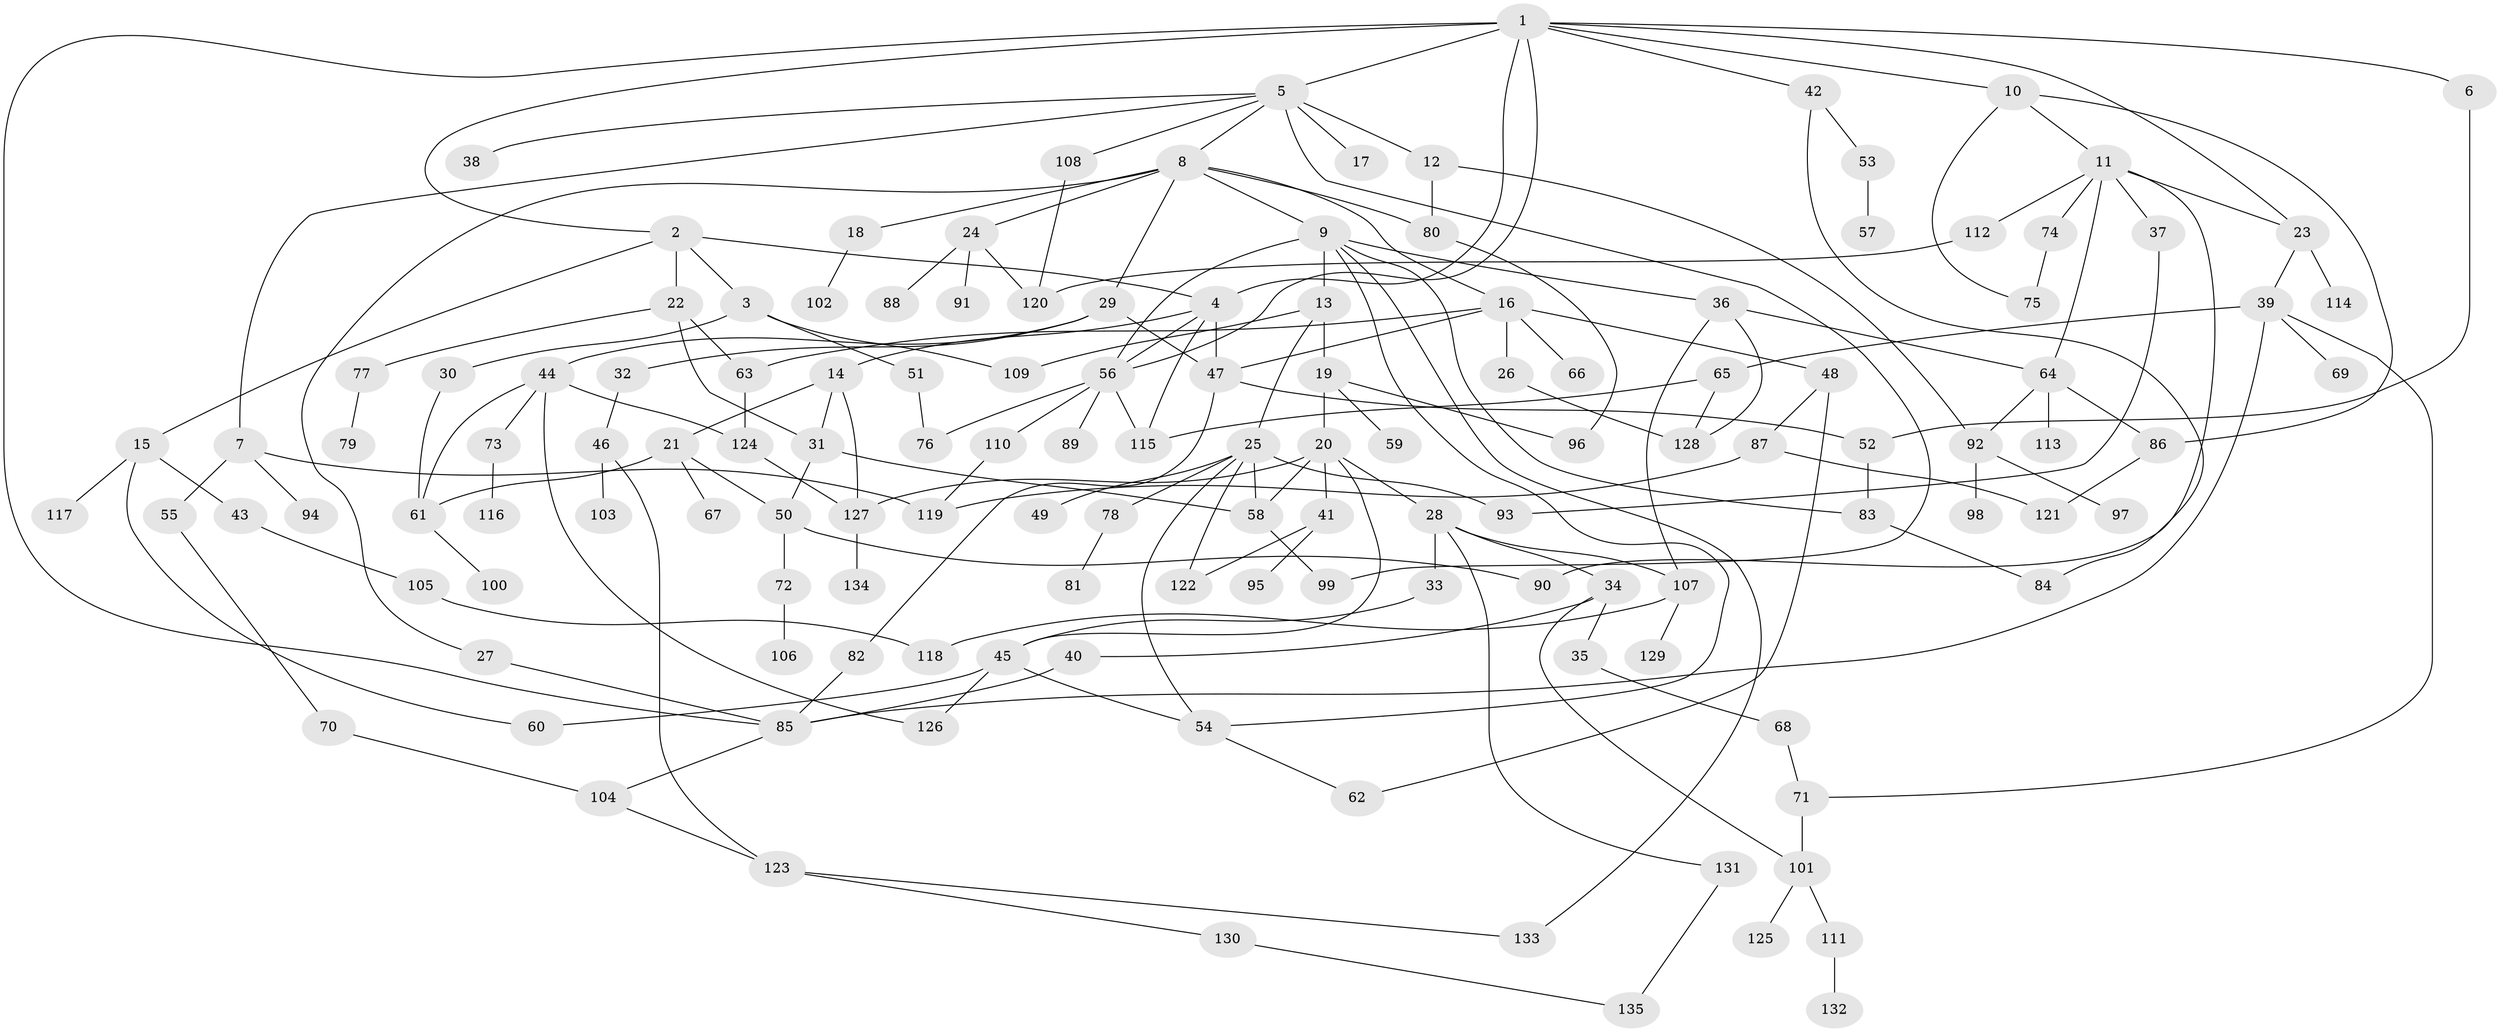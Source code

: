 // coarse degree distribution, {15: 0.010638297872340425, 5: 0.07446808510638298, 4: 0.13829787234042554, 8: 0.010638297872340425, 2: 0.3191489361702128, 9: 0.031914893617021274, 12: 0.010638297872340425, 3: 0.10638297872340426, 1: 0.23404255319148937, 7: 0.031914893617021274, 6: 0.031914893617021274}
// Generated by graph-tools (version 1.1) at 2025/51/02/27/25 19:51:41]
// undirected, 135 vertices, 192 edges
graph export_dot {
graph [start="1"]
  node [color=gray90,style=filled];
  1;
  2;
  3;
  4;
  5;
  6;
  7;
  8;
  9;
  10;
  11;
  12;
  13;
  14;
  15;
  16;
  17;
  18;
  19;
  20;
  21;
  22;
  23;
  24;
  25;
  26;
  27;
  28;
  29;
  30;
  31;
  32;
  33;
  34;
  35;
  36;
  37;
  38;
  39;
  40;
  41;
  42;
  43;
  44;
  45;
  46;
  47;
  48;
  49;
  50;
  51;
  52;
  53;
  54;
  55;
  56;
  57;
  58;
  59;
  60;
  61;
  62;
  63;
  64;
  65;
  66;
  67;
  68;
  69;
  70;
  71;
  72;
  73;
  74;
  75;
  76;
  77;
  78;
  79;
  80;
  81;
  82;
  83;
  84;
  85;
  86;
  87;
  88;
  89;
  90;
  91;
  92;
  93;
  94;
  95;
  96;
  97;
  98;
  99;
  100;
  101;
  102;
  103;
  104;
  105;
  106;
  107;
  108;
  109;
  110;
  111;
  112;
  113;
  114;
  115;
  116;
  117;
  118;
  119;
  120;
  121;
  122;
  123;
  124;
  125;
  126;
  127;
  128;
  129;
  130;
  131;
  132;
  133;
  134;
  135;
  1 -- 2;
  1 -- 5;
  1 -- 6;
  1 -- 10;
  1 -- 42;
  1 -- 56;
  1 -- 23;
  1 -- 85;
  1 -- 4;
  2 -- 3;
  2 -- 4;
  2 -- 15;
  2 -- 22;
  3 -- 30;
  3 -- 51;
  3 -- 109;
  4 -- 14;
  4 -- 47;
  4 -- 115;
  4 -- 56;
  5 -- 7;
  5 -- 8;
  5 -- 12;
  5 -- 17;
  5 -- 38;
  5 -- 108;
  5 -- 99;
  6 -- 52;
  7 -- 55;
  7 -- 94;
  7 -- 119;
  8 -- 9;
  8 -- 16;
  8 -- 18;
  8 -- 24;
  8 -- 27;
  8 -- 29;
  8 -- 80;
  9 -- 13;
  9 -- 36;
  9 -- 54;
  9 -- 56;
  9 -- 83;
  9 -- 133;
  10 -- 11;
  10 -- 75;
  10 -- 86;
  11 -- 23;
  11 -- 37;
  11 -- 74;
  11 -- 90;
  11 -- 112;
  11 -- 64;
  12 -- 92;
  12 -- 80;
  13 -- 19;
  13 -- 25;
  13 -- 109;
  14 -- 21;
  14 -- 31;
  14 -- 127;
  15 -- 43;
  15 -- 60;
  15 -- 117;
  16 -- 26;
  16 -- 48;
  16 -- 63;
  16 -- 66;
  16 -- 47;
  18 -- 102;
  19 -- 20;
  19 -- 59;
  19 -- 96;
  20 -- 28;
  20 -- 41;
  20 -- 58;
  20 -- 127;
  20 -- 45;
  21 -- 50;
  21 -- 67;
  21 -- 61;
  22 -- 77;
  22 -- 31;
  22 -- 63;
  23 -- 39;
  23 -- 114;
  24 -- 88;
  24 -- 91;
  24 -- 120;
  25 -- 49;
  25 -- 78;
  25 -- 93;
  25 -- 54;
  25 -- 122;
  25 -- 58;
  26 -- 128;
  27 -- 85;
  28 -- 33;
  28 -- 34;
  28 -- 107;
  28 -- 131;
  29 -- 32;
  29 -- 44;
  29 -- 47;
  30 -- 61;
  31 -- 50;
  31 -- 58;
  32 -- 46;
  33 -- 45;
  34 -- 35;
  34 -- 40;
  34 -- 101;
  35 -- 68;
  36 -- 64;
  36 -- 107;
  36 -- 128;
  37 -- 93;
  39 -- 65;
  39 -- 69;
  39 -- 71;
  39 -- 85;
  40 -- 85;
  41 -- 95;
  41 -- 122;
  42 -- 53;
  42 -- 84;
  43 -- 105;
  44 -- 73;
  44 -- 61;
  44 -- 124;
  44 -- 126;
  45 -- 126;
  45 -- 60;
  45 -- 54;
  46 -- 103;
  46 -- 123;
  47 -- 82;
  47 -- 52;
  48 -- 62;
  48 -- 87;
  50 -- 72;
  50 -- 90;
  51 -- 76;
  52 -- 83;
  53 -- 57;
  54 -- 62;
  55 -- 70;
  56 -- 89;
  56 -- 110;
  56 -- 115;
  56 -- 76;
  58 -- 99;
  61 -- 100;
  63 -- 124;
  64 -- 86;
  64 -- 113;
  64 -- 92;
  65 -- 128;
  65 -- 115;
  68 -- 71;
  70 -- 104;
  71 -- 101;
  72 -- 106;
  73 -- 116;
  74 -- 75;
  77 -- 79;
  78 -- 81;
  80 -- 96;
  82 -- 85;
  83 -- 84;
  85 -- 104;
  86 -- 121;
  87 -- 121;
  87 -- 119;
  92 -- 97;
  92 -- 98;
  101 -- 111;
  101 -- 125;
  104 -- 123;
  105 -- 118;
  107 -- 129;
  107 -- 118;
  108 -- 120;
  110 -- 119;
  111 -- 132;
  112 -- 120;
  123 -- 130;
  123 -- 133;
  124 -- 127;
  127 -- 134;
  130 -- 135;
  131 -- 135;
}
